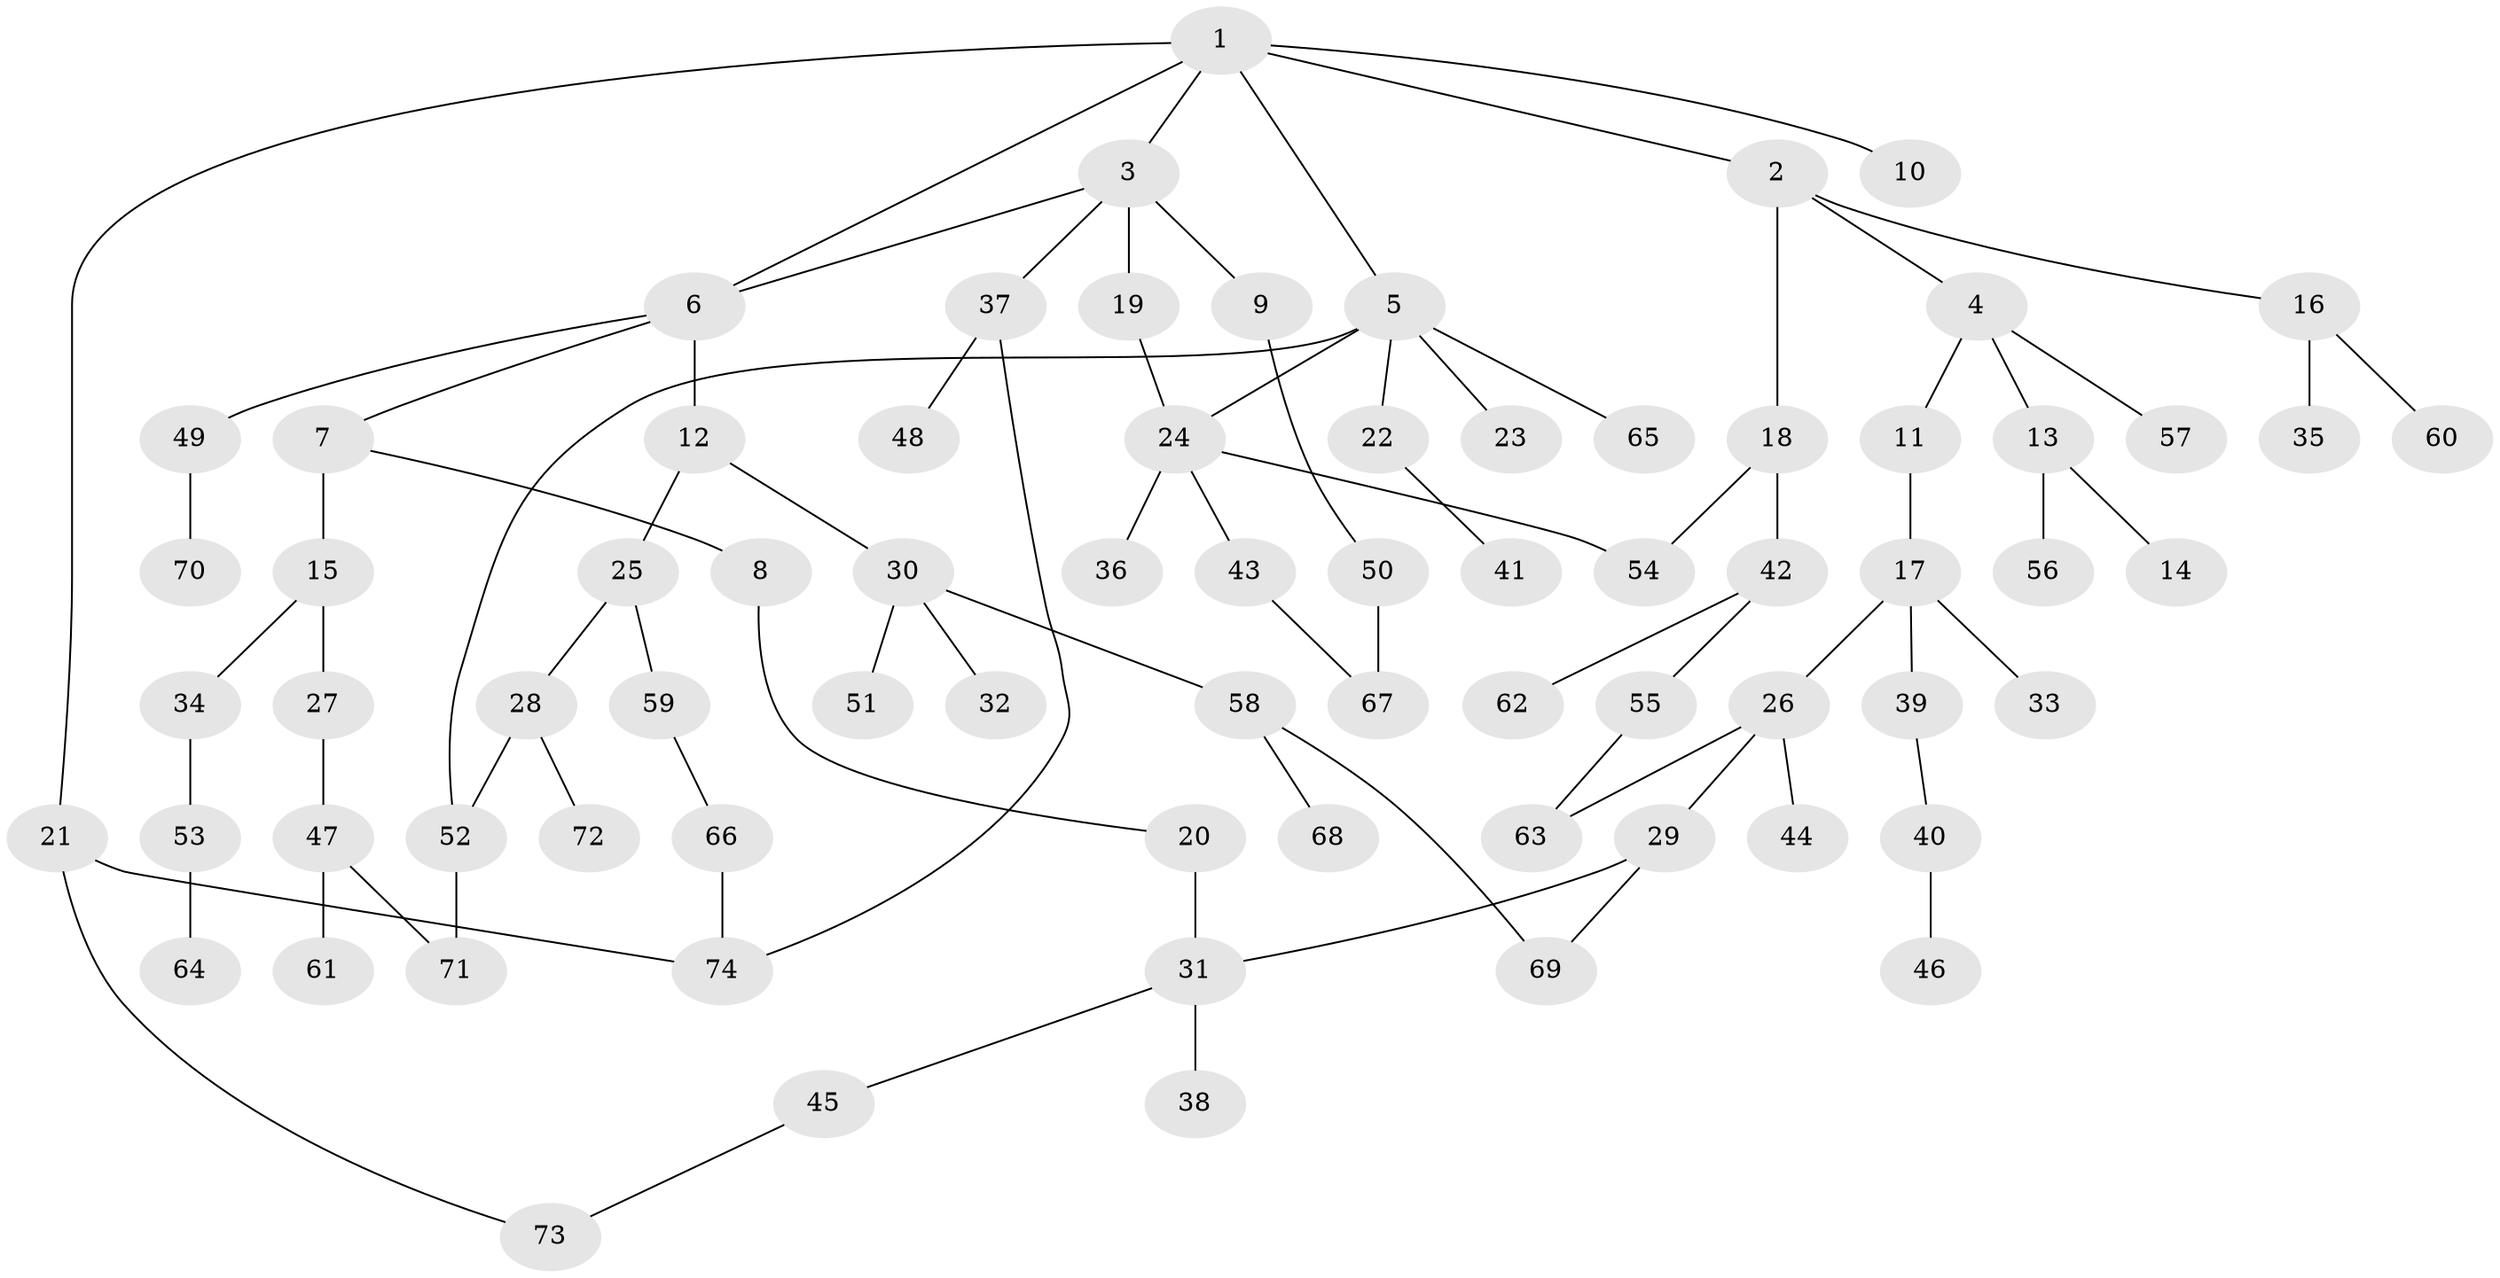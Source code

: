 // coarse degree distribution, {4: 0.13513513513513514, 5: 0.05405405405405406, 6: 0.02702702702702703, 2: 0.40540540540540543, 3: 0.21621621621621623, 1: 0.16216216216216217}
// Generated by graph-tools (version 1.1) at 2025/36/03/04/25 23:36:13]
// undirected, 74 vertices, 85 edges
graph export_dot {
  node [color=gray90,style=filled];
  1;
  2;
  3;
  4;
  5;
  6;
  7;
  8;
  9;
  10;
  11;
  12;
  13;
  14;
  15;
  16;
  17;
  18;
  19;
  20;
  21;
  22;
  23;
  24;
  25;
  26;
  27;
  28;
  29;
  30;
  31;
  32;
  33;
  34;
  35;
  36;
  37;
  38;
  39;
  40;
  41;
  42;
  43;
  44;
  45;
  46;
  47;
  48;
  49;
  50;
  51;
  52;
  53;
  54;
  55;
  56;
  57;
  58;
  59;
  60;
  61;
  62;
  63;
  64;
  65;
  66;
  67;
  68;
  69;
  70;
  71;
  72;
  73;
  74;
  1 -- 2;
  1 -- 3;
  1 -- 5;
  1 -- 6;
  1 -- 10;
  1 -- 21;
  2 -- 4;
  2 -- 16;
  2 -- 18;
  3 -- 9;
  3 -- 19;
  3 -- 37;
  3 -- 6;
  4 -- 11;
  4 -- 13;
  4 -- 57;
  5 -- 22;
  5 -- 23;
  5 -- 52;
  5 -- 65;
  5 -- 24;
  6 -- 7;
  6 -- 12;
  6 -- 49;
  7 -- 8;
  7 -- 15;
  8 -- 20;
  9 -- 50;
  11 -- 17;
  12 -- 25;
  12 -- 30;
  13 -- 14;
  13 -- 56;
  15 -- 27;
  15 -- 34;
  16 -- 35;
  16 -- 60;
  17 -- 26;
  17 -- 33;
  17 -- 39;
  18 -- 42;
  18 -- 54;
  19 -- 24;
  20 -- 31;
  21 -- 73;
  21 -- 74;
  22 -- 41;
  24 -- 36;
  24 -- 43;
  24 -- 54;
  25 -- 28;
  25 -- 59;
  26 -- 29;
  26 -- 44;
  26 -- 63;
  27 -- 47;
  28 -- 72;
  28 -- 52;
  29 -- 69;
  29 -- 31;
  30 -- 32;
  30 -- 51;
  30 -- 58;
  31 -- 38;
  31 -- 45;
  34 -- 53;
  37 -- 48;
  37 -- 74;
  39 -- 40;
  40 -- 46;
  42 -- 55;
  42 -- 62;
  43 -- 67;
  45 -- 73;
  47 -- 61;
  47 -- 71;
  49 -- 70;
  50 -- 67;
  52 -- 71;
  53 -- 64;
  55 -- 63;
  58 -- 68;
  58 -- 69;
  59 -- 66;
  66 -- 74;
}

